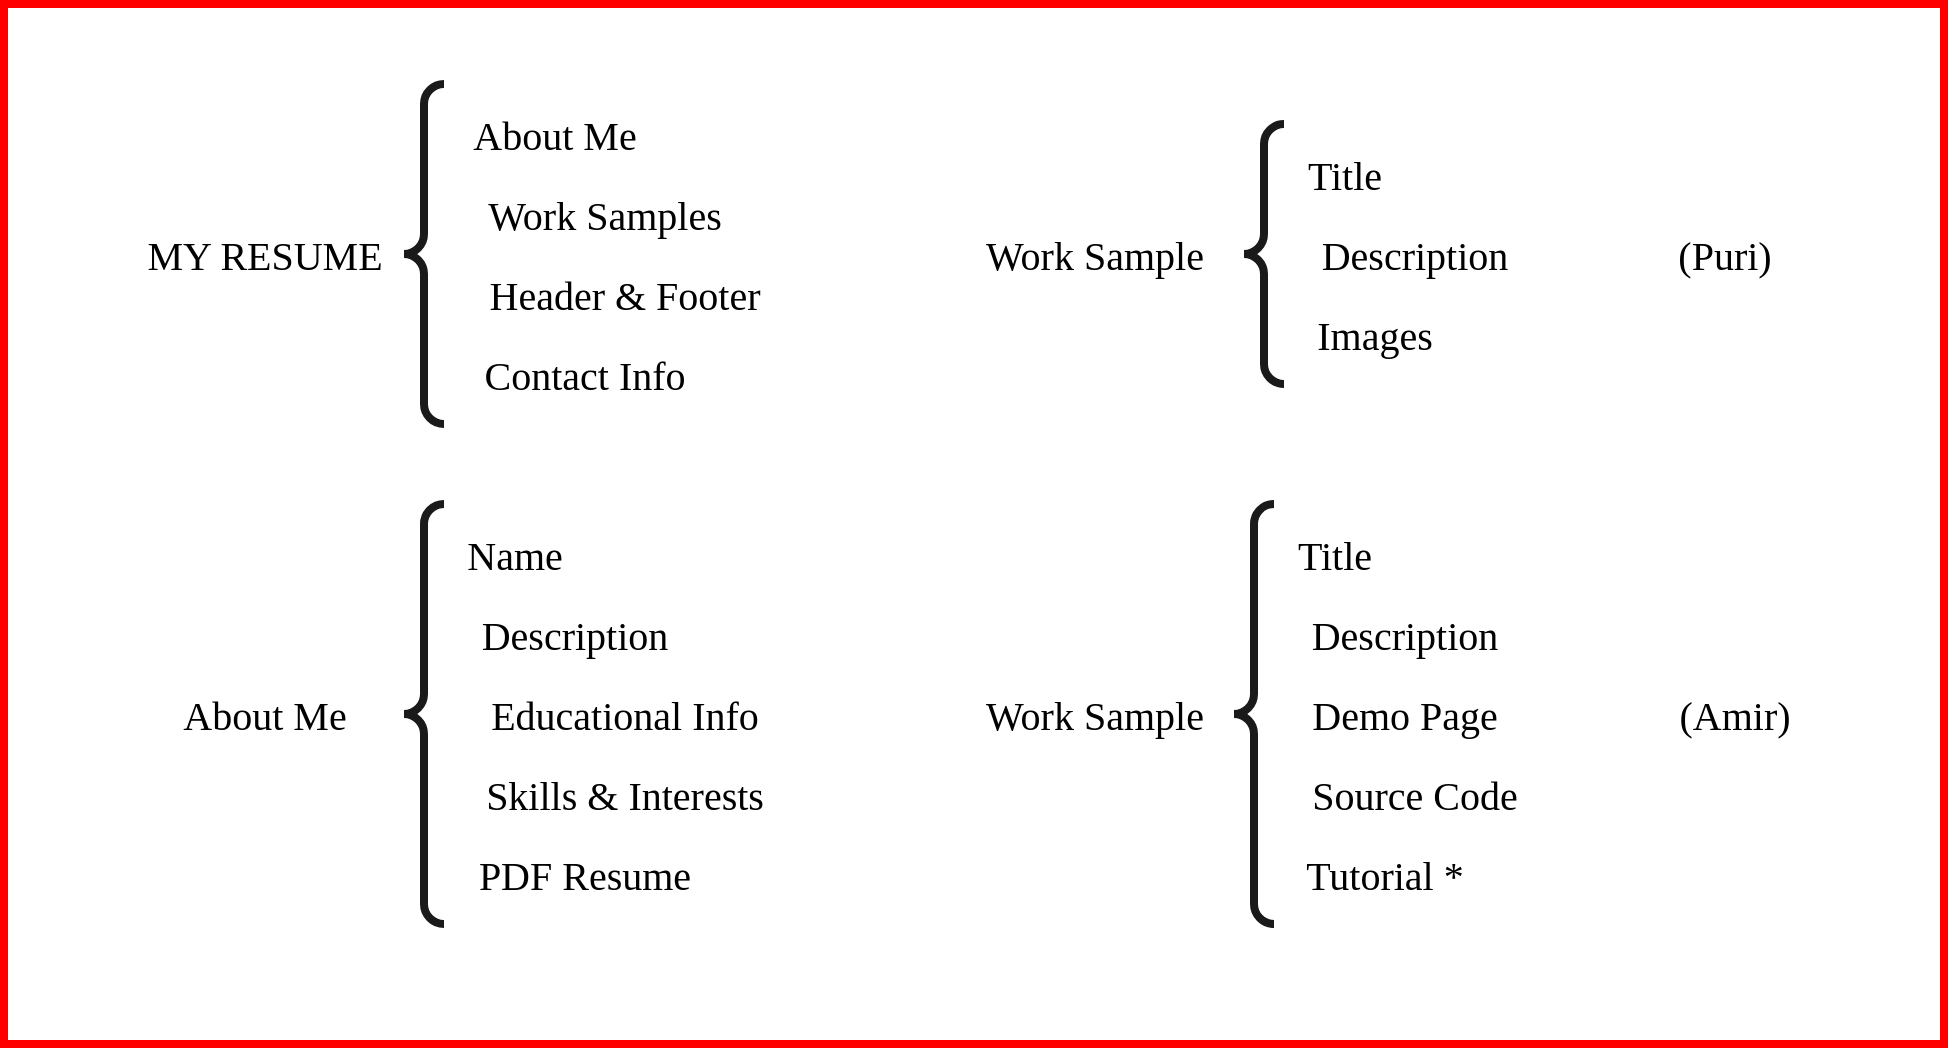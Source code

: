 <mxfile version="13.6.10" type="github">
  <diagram id="AlpWFZdMq8PsCrTP1Eh3" name="Page-1">
    <mxGraphModel dx="2272" dy="1865" grid="1" gridSize="10" guides="1" tooltips="1" connect="1" arrows="1" fold="1" page="1" pageScale="1" pageWidth="850" pageHeight="1100" math="0" shadow="0">
      <root>
        <mxCell id="0" />
        <mxCell id="1" parent="0" />
        <mxCell id="NNyFKl0yGrNiZnmdLif2-32" value="" style="rounded=0;whiteSpace=wrap;html=1;strokeWidth=4;fontFamily=Garamond;fontSize=20;strokeColor=#FF0000;" vertex="1" parent="1">
          <mxGeometry x="-160" y="-10" width="970" height="520" as="geometry" />
        </mxCell>
        <mxCell id="NNyFKl0yGrNiZnmdLif2-2" value="" style="labelPosition=right;align=left;strokeWidth=4;shape=mxgraph.mockup.markup.curlyBrace;html=1;shadow=0;dashed=0;direction=north;strokeColor=#1A1A1A;" vertex="1" parent="1">
          <mxGeometry x="40" y="30" width="20" height="170" as="geometry" />
        </mxCell>
        <mxCell id="NNyFKl0yGrNiZnmdLif2-3" value="MY RESUME" style="text;html=1;align=center;verticalAlign=middle;resizable=0;points=[];autosize=1;fontSize=20;fontFamily=Garamond;" vertex="1" parent="1">
          <mxGeometry x="-100" y="100" width="140" height="30" as="geometry" />
        </mxCell>
        <mxCell id="NNyFKl0yGrNiZnmdLif2-4" value="About Me" style="text;html=1;align=center;verticalAlign=middle;resizable=0;points=[];autosize=1;fontSize=20;fontFamily=Garamond;" vertex="1" parent="1">
          <mxGeometry x="60" y="40" width="110" height="30" as="geometry" />
        </mxCell>
        <mxCell id="NNyFKl0yGrNiZnmdLif2-5" value="Work Samples" style="text;html=1;align=center;verticalAlign=middle;resizable=0;points=[];autosize=1;fontSize=20;fontFamily=Garamond;" vertex="1" parent="1">
          <mxGeometry x="60" y="80" width="160" height="30" as="geometry" />
        </mxCell>
        <mxCell id="NNyFKl0yGrNiZnmdLif2-6" value="Header &amp;amp; Footer" style="text;html=1;align=center;verticalAlign=middle;resizable=0;points=[];autosize=1;fontSize=20;fontFamily=Garamond;" vertex="1" parent="1">
          <mxGeometry x="60" y="120" width="180" height="30" as="geometry" />
        </mxCell>
        <mxCell id="NNyFKl0yGrNiZnmdLif2-7" value="Contact Info" style="text;html=1;align=center;verticalAlign=middle;resizable=0;points=[];autosize=1;fontSize=20;fontFamily=Garamond;" vertex="1" parent="1">
          <mxGeometry x="60" y="160" width="140" height="30" as="geometry" />
        </mxCell>
        <mxCell id="NNyFKl0yGrNiZnmdLif2-8" value="" style="labelPosition=right;align=left;strokeWidth=4;shape=mxgraph.mockup.markup.curlyBrace;html=1;shadow=0;dashed=0;direction=north;strokeColor=#1A1A1A;" vertex="1" parent="1">
          <mxGeometry x="40" y="240" width="20" height="210" as="geometry" />
        </mxCell>
        <mxCell id="NNyFKl0yGrNiZnmdLif2-9" value="About Me" style="text;html=1;align=center;verticalAlign=middle;resizable=0;points=[];autosize=1;fontSize=20;fontFamily=Garamond;" vertex="1" parent="1">
          <mxGeometry x="-85" y="330" width="110" height="30" as="geometry" />
        </mxCell>
        <mxCell id="NNyFKl0yGrNiZnmdLif2-10" value="Name" style="text;html=1;align=center;verticalAlign=middle;resizable=0;points=[];autosize=1;fontSize=20;fontFamily=Garamond;" vertex="1" parent="1">
          <mxGeometry x="60" y="250" width="70" height="30" as="geometry" />
        </mxCell>
        <mxCell id="NNyFKl0yGrNiZnmdLif2-11" value="Description" style="text;html=1;align=center;verticalAlign=middle;resizable=0;points=[];autosize=1;fontSize=20;fontFamily=Garamond;" vertex="1" parent="1">
          <mxGeometry x="60" y="290" width="130" height="30" as="geometry" />
        </mxCell>
        <mxCell id="NNyFKl0yGrNiZnmdLif2-12" value="Educational Info" style="text;html=1;align=center;verticalAlign=middle;resizable=0;points=[];autosize=1;fontSize=20;fontFamily=Garamond;" vertex="1" parent="1">
          <mxGeometry x="60" y="330" width="180" height="30" as="geometry" />
        </mxCell>
        <mxCell id="NNyFKl0yGrNiZnmdLif2-13" value="Skills &amp;amp; Interests" style="text;html=1;align=center;verticalAlign=middle;resizable=0;points=[];autosize=1;fontSize=20;fontFamily=Garamond;" vertex="1" parent="1">
          <mxGeometry x="60" y="370" width="180" height="30" as="geometry" />
        </mxCell>
        <mxCell id="NNyFKl0yGrNiZnmdLif2-14" value="PDF Resume" style="text;html=1;align=center;verticalAlign=middle;resizable=0;points=[];autosize=1;fontSize=20;fontFamily=Garamond;" vertex="1" parent="1">
          <mxGeometry x="60" y="410" width="140" height="30" as="geometry" />
        </mxCell>
        <mxCell id="NNyFKl0yGrNiZnmdLif2-15" value="" style="labelPosition=right;align=left;strokeWidth=4;shape=mxgraph.mockup.markup.curlyBrace;html=1;shadow=0;dashed=0;direction=north;strokeColor=#1A1A1A;" vertex="1" parent="1">
          <mxGeometry x="455" y="240" width="20" height="210" as="geometry" />
        </mxCell>
        <mxCell id="NNyFKl0yGrNiZnmdLif2-16" value="Work Sample" style="text;html=1;align=center;verticalAlign=middle;resizable=0;points=[];autosize=1;fontSize=20;fontFamily=Garamond;" vertex="1" parent="1">
          <mxGeometry x="310" y="330" width="150" height="30" as="geometry" />
        </mxCell>
        <mxCell id="NNyFKl0yGrNiZnmdLif2-17" value="Title" style="text;html=1;align=center;verticalAlign=middle;resizable=0;points=[];autosize=1;fontSize=20;fontFamily=Garamond;" vertex="1" parent="1">
          <mxGeometry x="475" y="250" width="60" height="30" as="geometry" />
        </mxCell>
        <mxCell id="NNyFKl0yGrNiZnmdLif2-18" value="Description" style="text;html=1;align=center;verticalAlign=middle;resizable=0;points=[];autosize=1;fontSize=20;fontFamily=Garamond;" vertex="1" parent="1">
          <mxGeometry x="475" y="290" width="130" height="30" as="geometry" />
        </mxCell>
        <mxCell id="NNyFKl0yGrNiZnmdLif2-19" value="Demo Page" style="text;html=1;align=center;verticalAlign=middle;resizable=0;points=[];autosize=1;fontSize=20;fontFamily=Garamond;" vertex="1" parent="1">
          <mxGeometry x="475" y="330" width="130" height="30" as="geometry" />
        </mxCell>
        <mxCell id="NNyFKl0yGrNiZnmdLif2-20" value="Source Code" style="text;html=1;align=center;verticalAlign=middle;resizable=0;points=[];autosize=1;fontSize=20;fontFamily=Garamond;" vertex="1" parent="1">
          <mxGeometry x="475" y="370" width="140" height="30" as="geometry" />
        </mxCell>
        <mxCell id="NNyFKl0yGrNiZnmdLif2-21" value="Tutorial *" style="text;html=1;align=center;verticalAlign=middle;resizable=0;points=[];autosize=1;fontSize=20;fontFamily=Garamond;" vertex="1" parent="1">
          <mxGeometry x="475" y="410" width="110" height="30" as="geometry" />
        </mxCell>
        <mxCell id="NNyFKl0yGrNiZnmdLif2-22" value="" style="labelPosition=right;align=left;strokeWidth=4;shape=mxgraph.mockup.markup.curlyBrace;html=1;shadow=0;dashed=0;direction=north;strokeColor=#1A1A1A;" vertex="1" parent="1">
          <mxGeometry x="460" y="50" width="20" height="130" as="geometry" />
        </mxCell>
        <mxCell id="NNyFKl0yGrNiZnmdLif2-23" value="Work Sample" style="text;html=1;align=center;verticalAlign=middle;resizable=0;points=[];autosize=1;fontSize=20;fontFamily=Garamond;" vertex="1" parent="1">
          <mxGeometry x="310" y="100" width="150" height="30" as="geometry" />
        </mxCell>
        <mxCell id="NNyFKl0yGrNiZnmdLif2-24" value="Title" style="text;html=1;align=center;verticalAlign=middle;resizable=0;points=[];autosize=1;fontSize=20;fontFamily=Garamond;" vertex="1" parent="1">
          <mxGeometry x="480" y="60" width="60" height="30" as="geometry" />
        </mxCell>
        <mxCell id="NNyFKl0yGrNiZnmdLif2-25" value="Description" style="text;html=1;align=center;verticalAlign=middle;resizable=0;points=[];autosize=1;fontSize=20;fontFamily=Garamond;" vertex="1" parent="1">
          <mxGeometry x="480" y="100" width="130" height="30" as="geometry" />
        </mxCell>
        <mxCell id="NNyFKl0yGrNiZnmdLif2-26" value="Images" style="text;html=1;align=center;verticalAlign=middle;resizable=0;points=[];autosize=1;fontSize=20;fontFamily=Garamond;" vertex="1" parent="1">
          <mxGeometry x="480" y="140" width="90" height="30" as="geometry" />
        </mxCell>
        <mxCell id="NNyFKl0yGrNiZnmdLif2-29" value="&lt;div&gt;(Puri)&lt;/div&gt;" style="text;html=1;align=center;verticalAlign=middle;resizable=0;points=[];autosize=1;fontSize=20;fontFamily=Garamond;" vertex="1" parent="1">
          <mxGeometry x="665" y="100" width="70" height="30" as="geometry" />
        </mxCell>
        <mxCell id="NNyFKl0yGrNiZnmdLif2-30" value="(Amir)" style="text;html=1;align=center;verticalAlign=middle;resizable=0;points=[];autosize=1;fontSize=20;fontFamily=Garamond;" vertex="1" parent="1">
          <mxGeometry x="665" y="330" width="80" height="30" as="geometry" />
        </mxCell>
      </root>
    </mxGraphModel>
  </diagram>
</mxfile>

